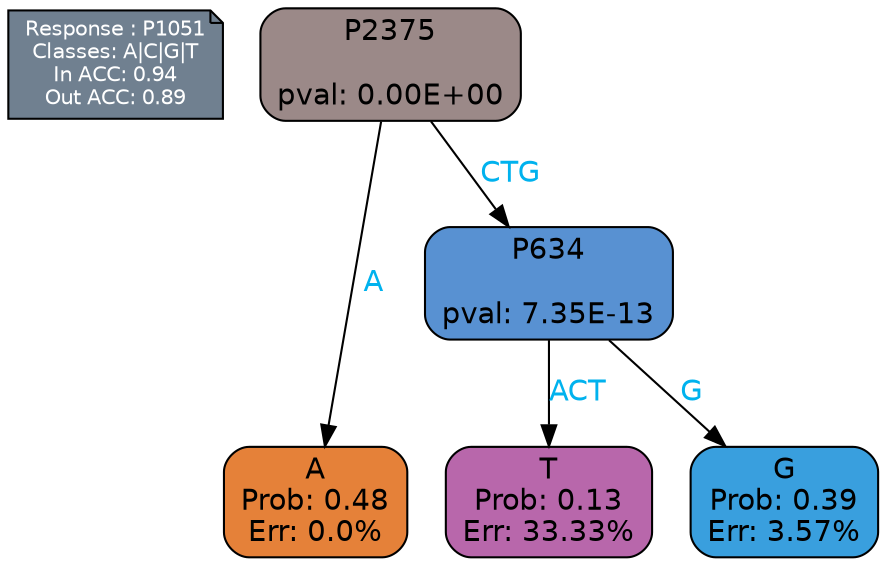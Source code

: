 digraph Tree {
node [shape=box, style="filled, rounded", color="black", fontname=helvetica] ;
graph [ranksep=equally, splines=polylines, bgcolor=transparent, dpi=600] ;
edge [fontname=helvetica] ;
LEGEND [label="Response : P1051
Classes: A|C|G|T
In ACC: 0.94
Out ACC: 0.89
",shape=note,align=left,style=filled,fillcolor="slategray",fontcolor="white",fontsize=10];1 [label="P2375

pval: 0.00E+00", fillcolor="#9b8988"] ;
2 [label="A
Prob: 0.48
Err: 0.0%", fillcolor="#e58139"] ;
3 [label="P634

pval: 7.35E-13", fillcolor="#5891d2"] ;
4 [label="T
Prob: 0.13
Err: 33.33%", fillcolor="#b867ab"] ;
5 [label="G
Prob: 0.39
Err: 3.57%", fillcolor="#399fde"] ;
1 -> 2 [label="A",fontcolor=deepskyblue2] ;
1 -> 3 [label="CTG",fontcolor=deepskyblue2] ;
3 -> 4 [label="ACT",fontcolor=deepskyblue2] ;
3 -> 5 [label="G",fontcolor=deepskyblue2] ;
{rank = same; 2;4;5;}{rank = same; LEGEND;1;}}